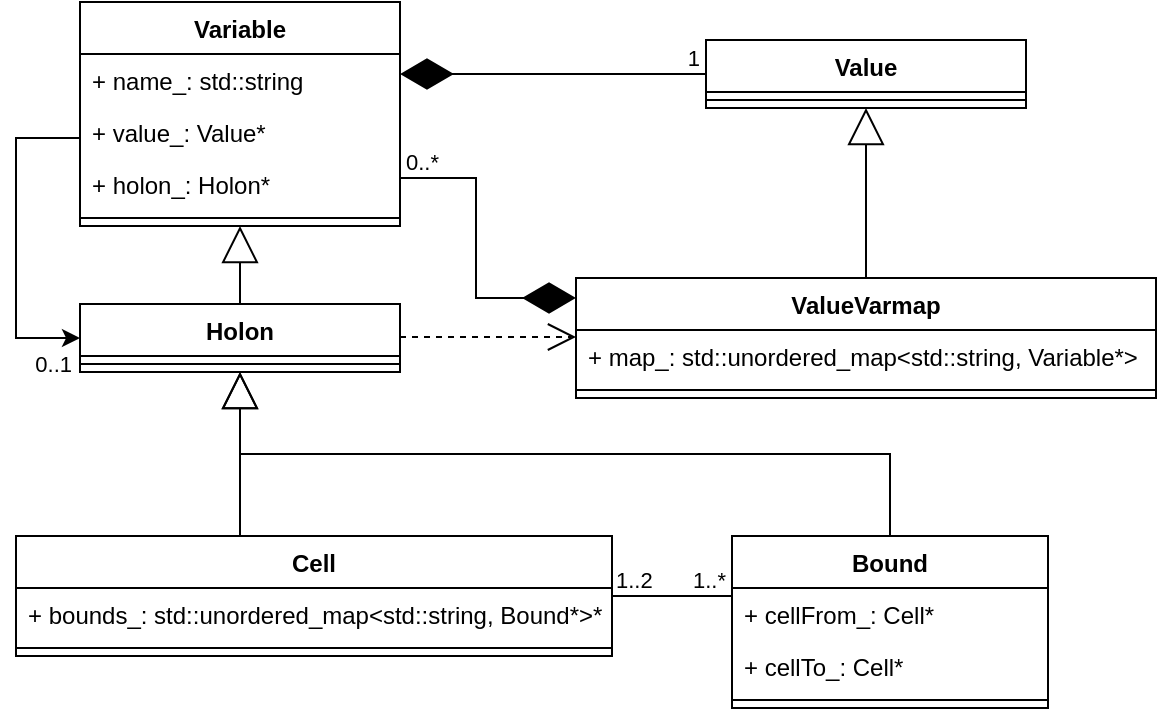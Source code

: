 <mxfile version="24.7.4">
  <diagram id="C5RBs43oDa-KdzZeNtuy" name="Page-1">
    <mxGraphModel dx="989" dy="514" grid="1" gridSize="10" guides="1" tooltips="1" connect="1" arrows="1" fold="1" page="1" pageScale="1" pageWidth="827" pageHeight="1169" math="0" shadow="0">
      <root>
        <mxCell id="WIyWlLk6GJQsqaUBKTNV-0" />
        <mxCell id="WIyWlLk6GJQsqaUBKTNV-1" parent="WIyWlLk6GJQsqaUBKTNV-0" />
        <mxCell id="bi7nDaM9KjCF1Ovzvnjr-1" value="Variable" style="swimlane;fontStyle=1;align=center;verticalAlign=top;childLayout=stackLayout;horizontal=1;startSize=26;horizontalStack=0;resizeParent=1;resizeParentMax=0;resizeLast=0;collapsible=1;marginBottom=0;whiteSpace=wrap;html=1;" parent="WIyWlLk6GJQsqaUBKTNV-1" vertex="1">
          <mxGeometry x="157" y="192" width="160" height="112" as="geometry" />
        </mxCell>
        <mxCell id="bi7nDaM9KjCF1Ovzvnjr-2" value="+ name_: std::string" style="text;strokeColor=none;fillColor=none;align=left;verticalAlign=top;spacingLeft=4;spacingRight=4;overflow=hidden;rotatable=0;points=[[0,0.5],[1,0.5]];portConstraint=eastwest;whiteSpace=wrap;html=1;" parent="bi7nDaM9KjCF1Ovzvnjr-1" vertex="1">
          <mxGeometry y="26" width="160" height="26" as="geometry" />
        </mxCell>
        <mxCell id="bi7nDaM9KjCF1Ovzvnjr-5" value="+ value_: Value*" style="text;strokeColor=none;fillColor=none;align=left;verticalAlign=top;spacingLeft=4;spacingRight=4;overflow=hidden;rotatable=0;points=[[0,0.5],[1,0.5]];portConstraint=eastwest;whiteSpace=wrap;html=1;" parent="bi7nDaM9KjCF1Ovzvnjr-1" vertex="1">
          <mxGeometry y="52" width="160" height="26" as="geometry" />
        </mxCell>
        <mxCell id="-LnbbRWhD2fZhIiGLRB6-0" value="+ holon_: Holon*" style="text;strokeColor=none;fillColor=none;align=left;verticalAlign=top;spacingLeft=4;spacingRight=4;overflow=hidden;rotatable=0;points=[[0,0.5],[1,0.5]];portConstraint=eastwest;whiteSpace=wrap;html=1;" parent="bi7nDaM9KjCF1Ovzvnjr-1" vertex="1">
          <mxGeometry y="78" width="160" height="26" as="geometry" />
        </mxCell>
        <mxCell id="bi7nDaM9KjCF1Ovzvnjr-3" value="" style="line;strokeWidth=1;fillColor=none;align=left;verticalAlign=middle;spacingTop=-1;spacingLeft=3;spacingRight=3;rotatable=0;labelPosition=right;points=[];portConstraint=eastwest;strokeColor=inherit;" parent="bi7nDaM9KjCF1Ovzvnjr-1" vertex="1">
          <mxGeometry y="104" width="160" height="8" as="geometry" />
        </mxCell>
        <mxCell id="bi7nDaM9KjCF1Ovzvnjr-6" value="Value" style="swimlane;fontStyle=1;align=center;verticalAlign=top;childLayout=stackLayout;horizontal=1;startSize=26;horizontalStack=0;resizeParent=1;resizeParentMax=0;resizeLast=0;collapsible=1;marginBottom=0;whiteSpace=wrap;html=1;" parent="WIyWlLk6GJQsqaUBKTNV-1" vertex="1">
          <mxGeometry x="470" y="211" width="160" height="34" as="geometry" />
        </mxCell>
        <mxCell id="bi7nDaM9KjCF1Ovzvnjr-8" value="" style="line;strokeWidth=1;fillColor=none;align=left;verticalAlign=middle;spacingTop=-1;spacingLeft=3;spacingRight=3;rotatable=0;labelPosition=right;points=[];portConstraint=eastwest;strokeColor=inherit;" parent="bi7nDaM9KjCF1Ovzvnjr-6" vertex="1">
          <mxGeometry y="26" width="160" height="8" as="geometry" />
        </mxCell>
        <mxCell id="bi7nDaM9KjCF1Ovzvnjr-12" value="ValueVarmap&lt;div&gt;&lt;br&gt;&lt;/div&gt;" style="swimlane;fontStyle=1;align=center;verticalAlign=top;childLayout=stackLayout;horizontal=1;startSize=26;horizontalStack=0;resizeParent=1;resizeParentMax=0;resizeLast=0;collapsible=1;marginBottom=0;whiteSpace=wrap;html=1;" parent="WIyWlLk6GJQsqaUBKTNV-1" vertex="1">
          <mxGeometry x="405" y="330" width="290" height="60" as="geometry">
            <mxRectangle x="320" y="330" width="110" height="40" as="alternateBounds" />
          </mxGeometry>
        </mxCell>
        <mxCell id="bi7nDaM9KjCF1Ovzvnjr-13" value="+ map_: std::unordered_map&amp;lt;std::string, Variable*&amp;gt;" style="text;strokeColor=none;fillColor=none;align=left;verticalAlign=top;spacingLeft=4;spacingRight=4;overflow=hidden;rotatable=0;points=[[0,0.5],[1,0.5]];portConstraint=eastwest;whiteSpace=wrap;html=1;" parent="bi7nDaM9KjCF1Ovzvnjr-12" vertex="1">
          <mxGeometry y="26" width="290" height="26" as="geometry" />
        </mxCell>
        <mxCell id="bi7nDaM9KjCF1Ovzvnjr-14" value="" style="line;strokeWidth=1;fillColor=none;align=left;verticalAlign=middle;spacingTop=-1;spacingLeft=3;spacingRight=3;rotatable=0;labelPosition=right;points=[];portConstraint=eastwest;strokeColor=inherit;" parent="bi7nDaM9KjCF1Ovzvnjr-12" vertex="1">
          <mxGeometry y="52" width="290" height="8" as="geometry" />
        </mxCell>
        <mxCell id="bi7nDaM9KjCF1Ovzvnjr-19" value="" style="endArrow=block;endSize=16;endFill=0;html=1;rounded=0;edgeStyle=elbowEdgeStyle;elbow=vertical;" parent="WIyWlLk6GJQsqaUBKTNV-1" source="bi7nDaM9KjCF1Ovzvnjr-12" target="bi7nDaM9KjCF1Ovzvnjr-6" edge="1">
          <mxGeometry width="160" relative="1" as="geometry">
            <mxPoint x="415" y="380" as="sourcePoint" />
            <mxPoint x="805" y="370" as="targetPoint" />
          </mxGeometry>
        </mxCell>
        <mxCell id="-LnbbRWhD2fZhIiGLRB6-4" value="" style="edgeStyle=orthogonalEdgeStyle;rounded=0;orthogonalLoop=1;jettySize=auto;html=1;" parent="WIyWlLk6GJQsqaUBKTNV-1" source="bi7nDaM9KjCF1Ovzvnjr-1" target="bi7nDaM9KjCF1Ovzvnjr-20" edge="1">
          <mxGeometry relative="1" as="geometry">
            <mxPoint x="185" y="330" as="targetPoint" />
            <Array as="points">
              <mxPoint x="125" y="260" />
              <mxPoint x="125" y="360" />
            </Array>
          </mxGeometry>
        </mxCell>
        <mxCell id="-LnbbRWhD2fZhIiGLRB6-5" value="0..1" style="edgeLabel;html=1;align=right;verticalAlign=top;resizable=0;points=[];spacingRight=4;" parent="-LnbbRWhD2fZhIiGLRB6-4" vertex="1" connectable="0">
          <mxGeometry x="0.803" y="-2" relative="1" as="geometry">
            <mxPoint x="16" y="-2" as="offset" />
          </mxGeometry>
        </mxCell>
        <mxCell id="bi7nDaM9KjCF1Ovzvnjr-20" value="Holon" style="swimlane;fontStyle=1;align=center;verticalAlign=top;childLayout=stackLayout;horizontal=1;startSize=26;horizontalStack=0;resizeParent=1;resizeParentMax=0;resizeLast=0;collapsible=1;marginBottom=0;whiteSpace=wrap;html=1;" parent="WIyWlLk6GJQsqaUBKTNV-1" vertex="1">
          <mxGeometry x="157" y="343" width="160" height="34" as="geometry" />
        </mxCell>
        <mxCell id="bi7nDaM9KjCF1Ovzvnjr-22" value="" style="line;strokeWidth=1;fillColor=none;align=left;verticalAlign=middle;spacingTop=-1;spacingLeft=3;spacingRight=3;rotatable=0;labelPosition=right;points=[];portConstraint=eastwest;strokeColor=inherit;" parent="bi7nDaM9KjCF1Ovzvnjr-20" vertex="1">
          <mxGeometry y="26" width="160" height="8" as="geometry" />
        </mxCell>
        <mxCell id="bi7nDaM9KjCF1Ovzvnjr-27" value="" style="endArrow=block;endSize=16;endFill=0;html=1;rounded=0;edgeStyle=elbowEdgeStyle;elbow=vertical;" parent="WIyWlLk6GJQsqaUBKTNV-1" source="bi7nDaM9KjCF1Ovzvnjr-20" target="bi7nDaM9KjCF1Ovzvnjr-1" edge="1">
          <mxGeometry width="160" relative="1" as="geometry">
            <mxPoint x="685" y="340" as="sourcePoint" />
            <mxPoint x="685" y="235" as="targetPoint" />
          </mxGeometry>
        </mxCell>
        <mxCell id="bi7nDaM9KjCF1Ovzvnjr-33" value="Cell" style="swimlane;fontStyle=1;align=center;verticalAlign=top;childLayout=stackLayout;horizontal=1;startSize=26;horizontalStack=0;resizeParent=1;resizeParentMax=0;resizeLast=0;collapsible=1;marginBottom=0;whiteSpace=wrap;html=1;" parent="WIyWlLk6GJQsqaUBKTNV-1" vertex="1">
          <mxGeometry x="125" y="459" width="298" height="60" as="geometry" />
        </mxCell>
        <mxCell id="bi7nDaM9KjCF1Ovzvnjr-34" value="+ bounds_: std::unordered_map&amp;lt;std::string, Bound*&amp;gt;*" style="text;strokeColor=none;fillColor=none;align=left;verticalAlign=top;spacingLeft=4;spacingRight=4;overflow=hidden;rotatable=0;points=[[0,0.5],[1,0.5]];portConstraint=eastwest;whiteSpace=wrap;html=1;" parent="bi7nDaM9KjCF1Ovzvnjr-33" vertex="1">
          <mxGeometry y="26" width="298" height="26" as="geometry" />
        </mxCell>
        <mxCell id="bi7nDaM9KjCF1Ovzvnjr-35" value="" style="line;strokeWidth=1;fillColor=none;align=left;verticalAlign=middle;spacingTop=-1;spacingLeft=3;spacingRight=3;rotatable=0;labelPosition=right;points=[];portConstraint=eastwest;strokeColor=inherit;" parent="bi7nDaM9KjCF1Ovzvnjr-33" vertex="1">
          <mxGeometry y="52" width="298" height="8" as="geometry" />
        </mxCell>
        <mxCell id="bi7nDaM9KjCF1Ovzvnjr-36" value="" style="endArrow=block;endSize=16;endFill=0;html=1;rounded=0;edgeStyle=elbowEdgeStyle;elbow=horizontal;" parent="WIyWlLk6GJQsqaUBKTNV-1" source="bi7nDaM9KjCF1Ovzvnjr-33" target="bi7nDaM9KjCF1Ovzvnjr-20" edge="1">
          <mxGeometry width="160" relative="1" as="geometry">
            <mxPoint x="247" y="340" as="sourcePoint" />
            <mxPoint x="247" y="226" as="targetPoint" />
          </mxGeometry>
        </mxCell>
        <mxCell id="bi7nDaM9KjCF1Ovzvnjr-37" value="Bound" style="swimlane;fontStyle=1;align=center;verticalAlign=top;childLayout=stackLayout;horizontal=1;startSize=26;horizontalStack=0;resizeParent=1;resizeParentMax=0;resizeLast=0;collapsible=1;marginBottom=0;whiteSpace=wrap;html=1;" parent="WIyWlLk6GJQsqaUBKTNV-1" vertex="1">
          <mxGeometry x="483" y="459" width="158" height="86" as="geometry" />
        </mxCell>
        <mxCell id="bi7nDaM9KjCF1Ovzvnjr-38" value="+ cellFrom_: Cell*" style="text;strokeColor=none;fillColor=none;align=left;verticalAlign=top;spacingLeft=4;spacingRight=4;overflow=hidden;rotatable=0;points=[[0,0.5],[1,0.5]];portConstraint=eastwest;whiteSpace=wrap;html=1;" parent="bi7nDaM9KjCF1Ovzvnjr-37" vertex="1">
          <mxGeometry y="26" width="158" height="26" as="geometry" />
        </mxCell>
        <mxCell id="bi7nDaM9KjCF1Ovzvnjr-41" value="+ cellTo_: Cell*" style="text;strokeColor=none;fillColor=none;align=left;verticalAlign=top;spacingLeft=4;spacingRight=4;overflow=hidden;rotatable=0;points=[[0,0.5],[1,0.5]];portConstraint=eastwest;whiteSpace=wrap;html=1;" parent="bi7nDaM9KjCF1Ovzvnjr-37" vertex="1">
          <mxGeometry y="52" width="158" height="26" as="geometry" />
        </mxCell>
        <mxCell id="bi7nDaM9KjCF1Ovzvnjr-39" value="" style="line;strokeWidth=1;fillColor=none;align=left;verticalAlign=middle;spacingTop=-1;spacingLeft=3;spacingRight=3;rotatable=0;labelPosition=right;points=[];portConstraint=eastwest;strokeColor=inherit;" parent="bi7nDaM9KjCF1Ovzvnjr-37" vertex="1">
          <mxGeometry y="78" width="158" height="8" as="geometry" />
        </mxCell>
        <mxCell id="bi7nDaM9KjCF1Ovzvnjr-40" value="" style="endArrow=block;endSize=16;endFill=0;html=1;rounded=0;edgeStyle=elbowEdgeStyle;elbow=vertical;" parent="WIyWlLk6GJQsqaUBKTNV-1" source="bi7nDaM9KjCF1Ovzvnjr-37" target="bi7nDaM9KjCF1Ovzvnjr-20" edge="1">
          <mxGeometry width="160" relative="1" as="geometry">
            <mxPoint x="414" y="500" as="sourcePoint" />
            <mxPoint x="335" y="400" as="targetPoint" />
          </mxGeometry>
        </mxCell>
        <mxCell id="bi7nDaM9KjCF1Ovzvnjr-50" value="" style="endArrow=none;html=1;edgeStyle=orthogonalEdgeStyle;rounded=0;" parent="WIyWlLk6GJQsqaUBKTNV-1" source="bi7nDaM9KjCF1Ovzvnjr-33" target="bi7nDaM9KjCF1Ovzvnjr-37" edge="1">
          <mxGeometry relative="1" as="geometry">
            <mxPoint x="475" y="510" as="sourcePoint" />
            <mxPoint x="635" y="510" as="targetPoint" />
            <Array as="points">
              <mxPoint x="415" y="489" />
              <mxPoint x="415" y="489" />
            </Array>
          </mxGeometry>
        </mxCell>
        <mxCell id="bi7nDaM9KjCF1Ovzvnjr-51" value="1..2" style="edgeLabel;resizable=0;html=1;align=left;verticalAlign=bottom;spacingBottom=2;spacingLeft=2;spacing=0;" parent="bi7nDaM9KjCF1Ovzvnjr-50" connectable="0" vertex="1">
          <mxGeometry x="-1" relative="1" as="geometry" />
        </mxCell>
        <mxCell id="bi7nDaM9KjCF1Ovzvnjr-52" value="1..*" style="edgeLabel;resizable=0;html=1;align=right;verticalAlign=bottom;spacingBottom=3;spacingRight=5;spacing=0;" parent="bi7nDaM9KjCF1Ovzvnjr-50" connectable="0" vertex="1">
          <mxGeometry x="1" relative="1" as="geometry">
            <mxPoint y="1" as="offset" />
          </mxGeometry>
        </mxCell>
        <mxCell id="bi7nDaM9KjCF1Ovzvnjr-55" value="" style="endArrow=diamondThin;endFill=1;endSize=24;html=1;rounded=0;edgeStyle=orthogonalEdgeStyle;movable=1;resizable=1;rotatable=1;deletable=1;editable=1;locked=0;connectable=1;" parent="WIyWlLk6GJQsqaUBKTNV-1" source="bi7nDaM9KjCF1Ovzvnjr-1" target="bi7nDaM9KjCF1Ovzvnjr-12" edge="1">
          <mxGeometry width="160" relative="1" as="geometry">
            <mxPoint x="615" y="183" as="sourcePoint" />
            <mxPoint x="327" y="183" as="targetPoint" />
            <Array as="points">
              <mxPoint x="355" y="280" />
              <mxPoint x="355" y="340" />
            </Array>
          </mxGeometry>
        </mxCell>
        <mxCell id="bi7nDaM9KjCF1Ovzvnjr-56" value="0..*" style="edgeLabel;html=1;align=left;verticalAlign=bottom;resizable=0;points=[];spacingRight=0;spacingLeft=3;spacing=0;spacingBottom=5;" parent="bi7nDaM9KjCF1Ovzvnjr-55" vertex="1" connectable="0">
          <mxGeometry x="-0.923" y="1" relative="1" as="geometry">
            <mxPoint x="-6" y="4" as="offset" />
          </mxGeometry>
        </mxCell>
        <mxCell id="bi7nDaM9KjCF1Ovzvnjr-60" value="" style="endArrow=open;endSize=12;dashed=1;html=1;rounded=0;edgeStyle=orthogonalEdgeStyle;" parent="WIyWlLk6GJQsqaUBKTNV-1" edge="1">
          <mxGeometry width="160" relative="1" as="geometry">
            <mxPoint x="317" y="359.5" as="sourcePoint" />
            <mxPoint x="405" y="359.5" as="targetPoint" />
            <Array as="points">
              <mxPoint x="345" y="359.5" />
              <mxPoint x="345" y="359.5" />
            </Array>
          </mxGeometry>
        </mxCell>
        <mxCell id="bi7nDaM9KjCF1Ovzvnjr-61" value="" style="endArrow=diamondThin;endFill=1;endSize=24;html=1;rounded=0;edgeStyle=orthogonalEdgeStyle;" parent="WIyWlLk6GJQsqaUBKTNV-1" edge="1" target="bi7nDaM9KjCF1Ovzvnjr-1" source="bi7nDaM9KjCF1Ovzvnjr-6">
          <mxGeometry width="160" relative="1" as="geometry">
            <mxPoint x="605.0" y="209.034" as="sourcePoint" />
            <mxPoint x="317" y="209.034" as="targetPoint" />
            <Array as="points">
              <mxPoint x="350" y="228" />
              <mxPoint x="350" y="228" />
            </Array>
          </mxGeometry>
        </mxCell>
        <mxCell id="bi7nDaM9KjCF1Ovzvnjr-62" value="1" style="edgeLabel;html=1;align=right;verticalAlign=bottom;resizable=0;points=[];spacingRight=5;spacingLeft=0;spacing=0;spacingBottom=2;" parent="bi7nDaM9KjCF1Ovzvnjr-61" vertex="1" connectable="0">
          <mxGeometry x="-0.923" y="1" relative="1" as="geometry">
            <mxPoint x="6" y="-1" as="offset" />
          </mxGeometry>
        </mxCell>
      </root>
    </mxGraphModel>
  </diagram>
</mxfile>
